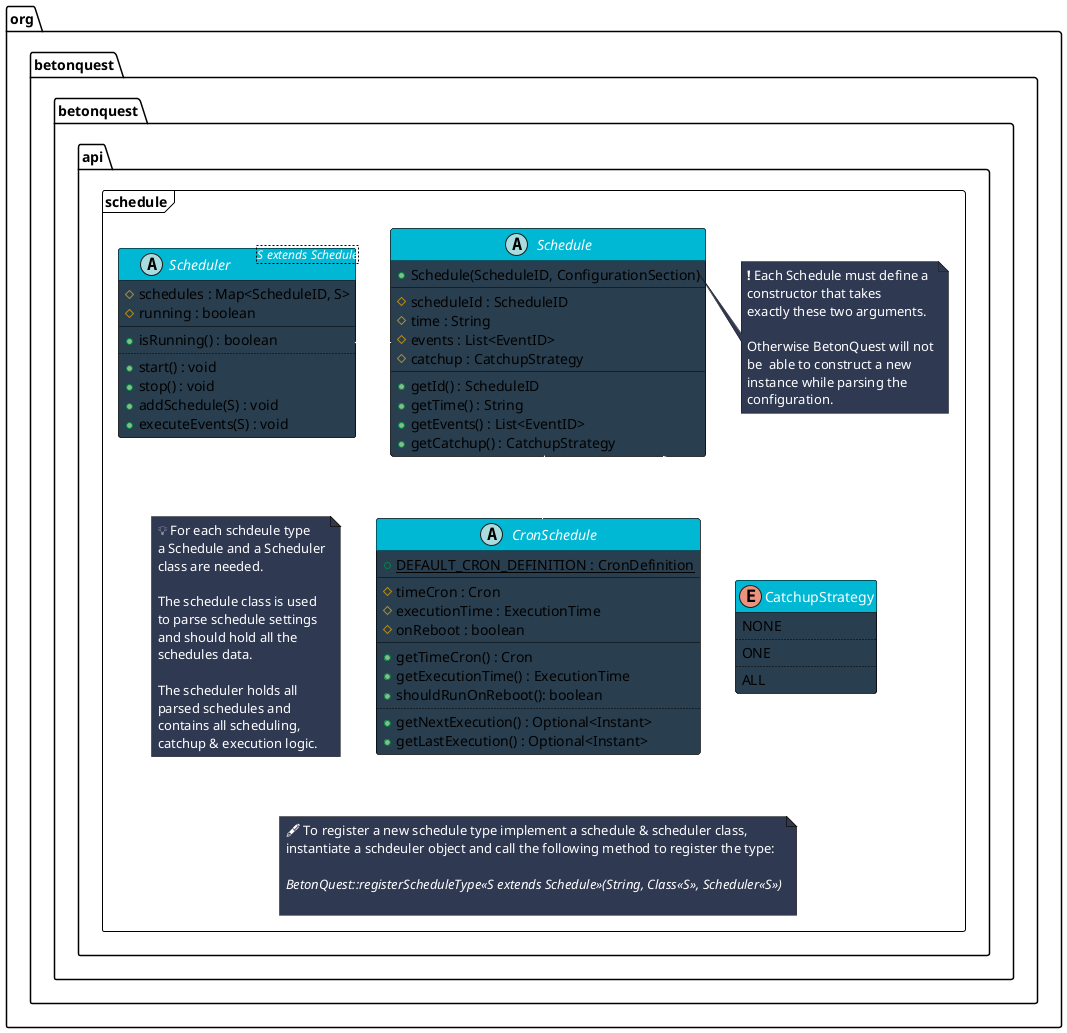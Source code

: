 @startuml "Schedule-dark"
skinparam ArrowColor white
skinparam BackgroundColor transparent
skinparam class {
    StereotypeFontColor white
    FontColor white
    BackgroundColor #293E4E
    HeaderBackgroundColor #00B8D4
    BorderColor black
}
skinparam note {
    FontColor white
    BackgroundColor #303952
}
skinparam package {
    BorderColor black
}


package "org.betonquest.betonquest.api.schedule" <<Frame>> {
    abstract class Schedule {
        + Schedule(ScheduleID, ConfigurationSection)
        __
        # scheduleId : ScheduleID
        # time : String
        # events : List<EventID>
        # catchup : CatchupStrategy
        __
        + getId() : ScheduleID
        + getTime() : String
        + getEvents() : List<EventID>
        + getCatchup() : CatchupStrategy
    }

    note right of Schedule::"Schedule(ScheduleID, ConfigurationSection)"
        ❗ Each Schedule must define a
        constructor that takes 
        exactly these two arguments.

        Otherwise BetonQuest will not
        be  able to construct a new 
        instance while parsing the 
        configuration.
    end note

    enum CatchupStrategy {
        NONE
        ..
        ONE
        ..
        ALL
    }

    abstract class CronSchedule extends Schedule {
        + {static} DEFAULT_CRON_DEFINITION : CronDefinition
        __
        # timeCron : Cron
        # executionTime : ExecutionTime
        # onReboot : boolean
        __
        + getTimeCron() : Cron
        + getExecutionTime() : ExecutionTime
        + shouldRunOnReboot(): boolean
        ..
        + getNextExecution() : Optional<Instant>
        + getLastExecution() : Optional<Instant>
    }

    abstract class Scheduler <S extends Schedule> {
        # schedules : Map<ScheduleID, S>
        # running : boolean
        __
        + isRunning() : boolean
        ..
        + start() : void
        + stop() : void
        + addSchedule(S) : void
        + executeEvents(S) : void
    }

    note as N2
        💡 For each schdeule type
        a Schedule and a Scheduler
        class are needed. 

        The schedule class is used
        to parse schedule settings
        and should hold all the
        schedules data. 

        The scheduler holds all
        parsed schedules and
        contains all scheduling,
        catchup & execution logic.
    end note

    note as N3
        🖋️ To register a new schedule type implement a schedule & scheduler class,
        instantiate a schdeuler object and call the following method to register the type:
        
        <i>BetonQuest::registerScheduleType<<S extends Schedule>>(String, Class<<S>>, Scheduler<<S>>)</i>
        
    end note

    Schedule o-down- CatchupStrategy
    Scheduler o-right- Schedule
    CronSchedule -[hidden]right- CatchupStrategy 

    N2 -[hidden]up- Scheduler
    N2 -[hidden]up- Schedule

    N3 -[hidden]up- N2
    N3 -[hidden]up- CronSchedule
    N3 -[hidden]up- CatchupStrategy
}

@enduml